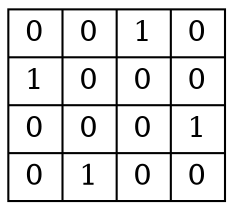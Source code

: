 digraph structs {
    node [shape=record];
     struct3 [label="{ { 0|0|1|0 } | { 1|0|0|0 } | { 0|0|0|1 } | { 0|1|0|0 } }"];
 }